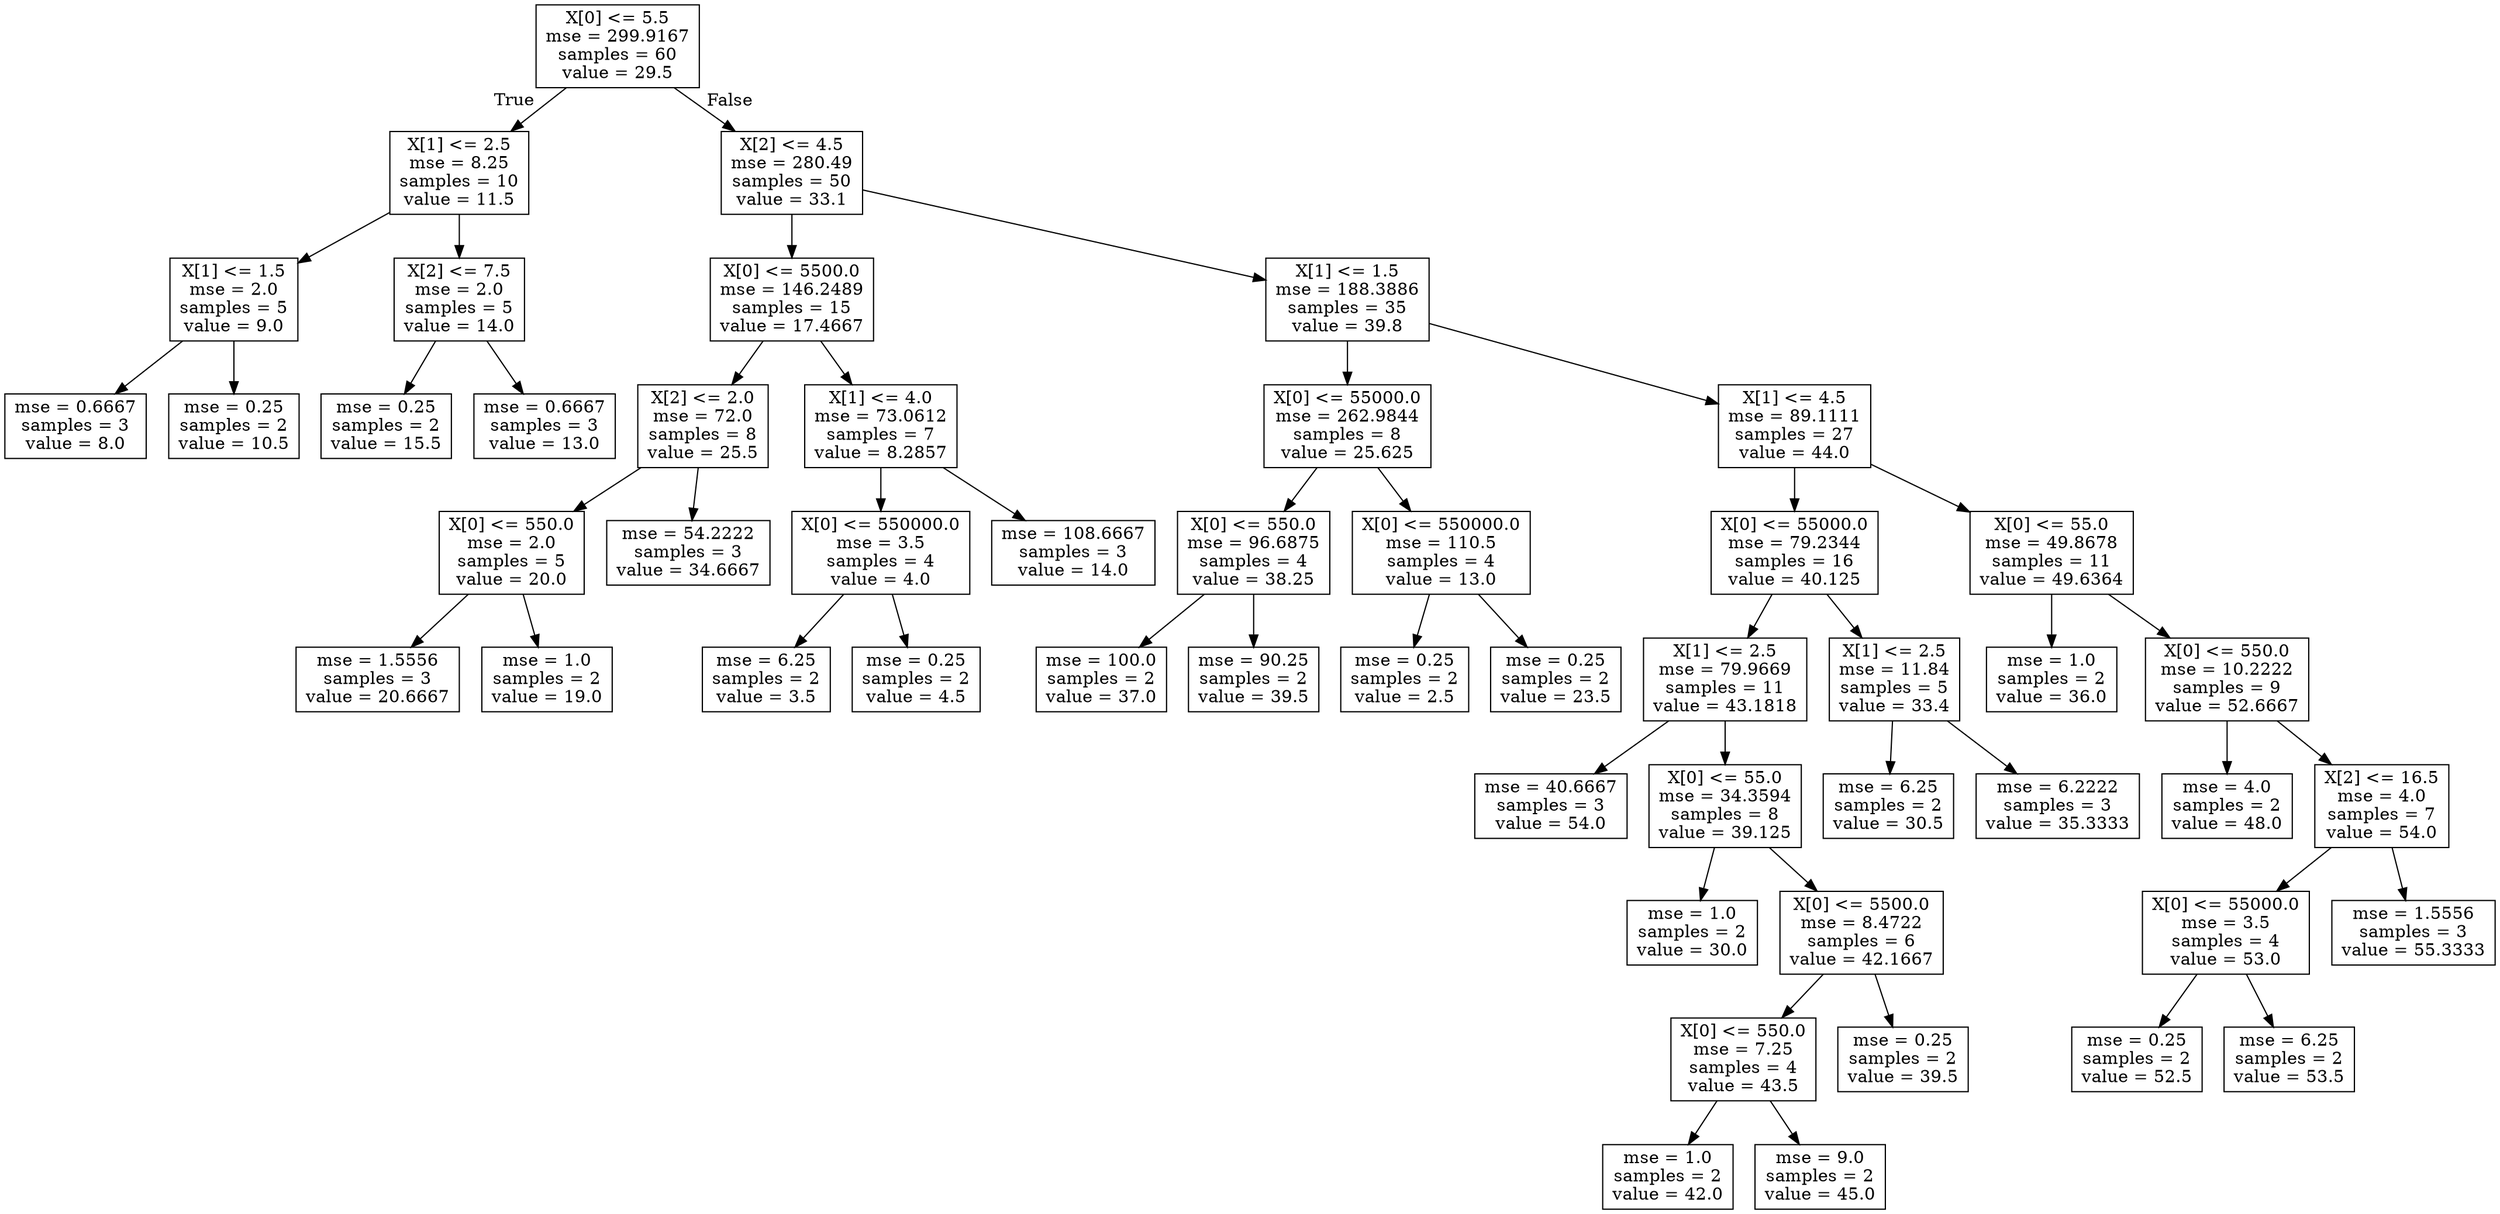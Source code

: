 digraph Tree {
node [shape=box] ;
0 [label="X[0] <= 5.5\nmse = 299.9167\nsamples = 60\nvalue = 29.5"] ;
1 [label="X[1] <= 2.5\nmse = 8.25\nsamples = 10\nvalue = 11.5"] ;
0 -> 1 [labeldistance=2.5, labelangle=45, headlabel="True"] ;
2 [label="X[1] <= 1.5\nmse = 2.0\nsamples = 5\nvalue = 9.0"] ;
1 -> 2 ;
3 [label="mse = 0.6667\nsamples = 3\nvalue = 8.0"] ;
2 -> 3 ;
4 [label="mse = 0.25\nsamples = 2\nvalue = 10.5"] ;
2 -> 4 ;
5 [label="X[2] <= 7.5\nmse = 2.0\nsamples = 5\nvalue = 14.0"] ;
1 -> 5 ;
6 [label="mse = 0.25\nsamples = 2\nvalue = 15.5"] ;
5 -> 6 ;
7 [label="mse = 0.6667\nsamples = 3\nvalue = 13.0"] ;
5 -> 7 ;
8 [label="X[2] <= 4.5\nmse = 280.49\nsamples = 50\nvalue = 33.1"] ;
0 -> 8 [labeldistance=2.5, labelangle=-45, headlabel="False"] ;
9 [label="X[0] <= 5500.0\nmse = 146.2489\nsamples = 15\nvalue = 17.4667"] ;
8 -> 9 ;
10 [label="X[2] <= 2.0\nmse = 72.0\nsamples = 8\nvalue = 25.5"] ;
9 -> 10 ;
11 [label="X[0] <= 550.0\nmse = 2.0\nsamples = 5\nvalue = 20.0"] ;
10 -> 11 ;
12 [label="mse = 1.5556\nsamples = 3\nvalue = 20.6667"] ;
11 -> 12 ;
13 [label="mse = 1.0\nsamples = 2\nvalue = 19.0"] ;
11 -> 13 ;
14 [label="mse = 54.2222\nsamples = 3\nvalue = 34.6667"] ;
10 -> 14 ;
15 [label="X[1] <= 4.0\nmse = 73.0612\nsamples = 7\nvalue = 8.2857"] ;
9 -> 15 ;
16 [label="X[0] <= 550000.0\nmse = 3.5\nsamples = 4\nvalue = 4.0"] ;
15 -> 16 ;
17 [label="mse = 6.25\nsamples = 2\nvalue = 3.5"] ;
16 -> 17 ;
18 [label="mse = 0.25\nsamples = 2\nvalue = 4.5"] ;
16 -> 18 ;
19 [label="mse = 108.6667\nsamples = 3\nvalue = 14.0"] ;
15 -> 19 ;
20 [label="X[1] <= 1.5\nmse = 188.3886\nsamples = 35\nvalue = 39.8"] ;
8 -> 20 ;
21 [label="X[0] <= 55000.0\nmse = 262.9844\nsamples = 8\nvalue = 25.625"] ;
20 -> 21 ;
22 [label="X[0] <= 550.0\nmse = 96.6875\nsamples = 4\nvalue = 38.25"] ;
21 -> 22 ;
23 [label="mse = 100.0\nsamples = 2\nvalue = 37.0"] ;
22 -> 23 ;
24 [label="mse = 90.25\nsamples = 2\nvalue = 39.5"] ;
22 -> 24 ;
25 [label="X[0] <= 550000.0\nmse = 110.5\nsamples = 4\nvalue = 13.0"] ;
21 -> 25 ;
26 [label="mse = 0.25\nsamples = 2\nvalue = 2.5"] ;
25 -> 26 ;
27 [label="mse = 0.25\nsamples = 2\nvalue = 23.5"] ;
25 -> 27 ;
28 [label="X[1] <= 4.5\nmse = 89.1111\nsamples = 27\nvalue = 44.0"] ;
20 -> 28 ;
29 [label="X[0] <= 55000.0\nmse = 79.2344\nsamples = 16\nvalue = 40.125"] ;
28 -> 29 ;
30 [label="X[1] <= 2.5\nmse = 79.9669\nsamples = 11\nvalue = 43.1818"] ;
29 -> 30 ;
31 [label="mse = 40.6667\nsamples = 3\nvalue = 54.0"] ;
30 -> 31 ;
32 [label="X[0] <= 55.0\nmse = 34.3594\nsamples = 8\nvalue = 39.125"] ;
30 -> 32 ;
33 [label="mse = 1.0\nsamples = 2\nvalue = 30.0"] ;
32 -> 33 ;
34 [label="X[0] <= 5500.0\nmse = 8.4722\nsamples = 6\nvalue = 42.1667"] ;
32 -> 34 ;
35 [label="X[0] <= 550.0\nmse = 7.25\nsamples = 4\nvalue = 43.5"] ;
34 -> 35 ;
36 [label="mse = 1.0\nsamples = 2\nvalue = 42.0"] ;
35 -> 36 ;
37 [label="mse = 9.0\nsamples = 2\nvalue = 45.0"] ;
35 -> 37 ;
38 [label="mse = 0.25\nsamples = 2\nvalue = 39.5"] ;
34 -> 38 ;
39 [label="X[1] <= 2.5\nmse = 11.84\nsamples = 5\nvalue = 33.4"] ;
29 -> 39 ;
40 [label="mse = 6.25\nsamples = 2\nvalue = 30.5"] ;
39 -> 40 ;
41 [label="mse = 6.2222\nsamples = 3\nvalue = 35.3333"] ;
39 -> 41 ;
42 [label="X[0] <= 55.0\nmse = 49.8678\nsamples = 11\nvalue = 49.6364"] ;
28 -> 42 ;
43 [label="mse = 1.0\nsamples = 2\nvalue = 36.0"] ;
42 -> 43 ;
44 [label="X[0] <= 550.0\nmse = 10.2222\nsamples = 9\nvalue = 52.6667"] ;
42 -> 44 ;
45 [label="mse = 4.0\nsamples = 2\nvalue = 48.0"] ;
44 -> 45 ;
46 [label="X[2] <= 16.5\nmse = 4.0\nsamples = 7\nvalue = 54.0"] ;
44 -> 46 ;
47 [label="X[0] <= 55000.0\nmse = 3.5\nsamples = 4\nvalue = 53.0"] ;
46 -> 47 ;
48 [label="mse = 0.25\nsamples = 2\nvalue = 52.5"] ;
47 -> 48 ;
49 [label="mse = 6.25\nsamples = 2\nvalue = 53.5"] ;
47 -> 49 ;
50 [label="mse = 1.5556\nsamples = 3\nvalue = 55.3333"] ;
46 -> 50 ;
}
